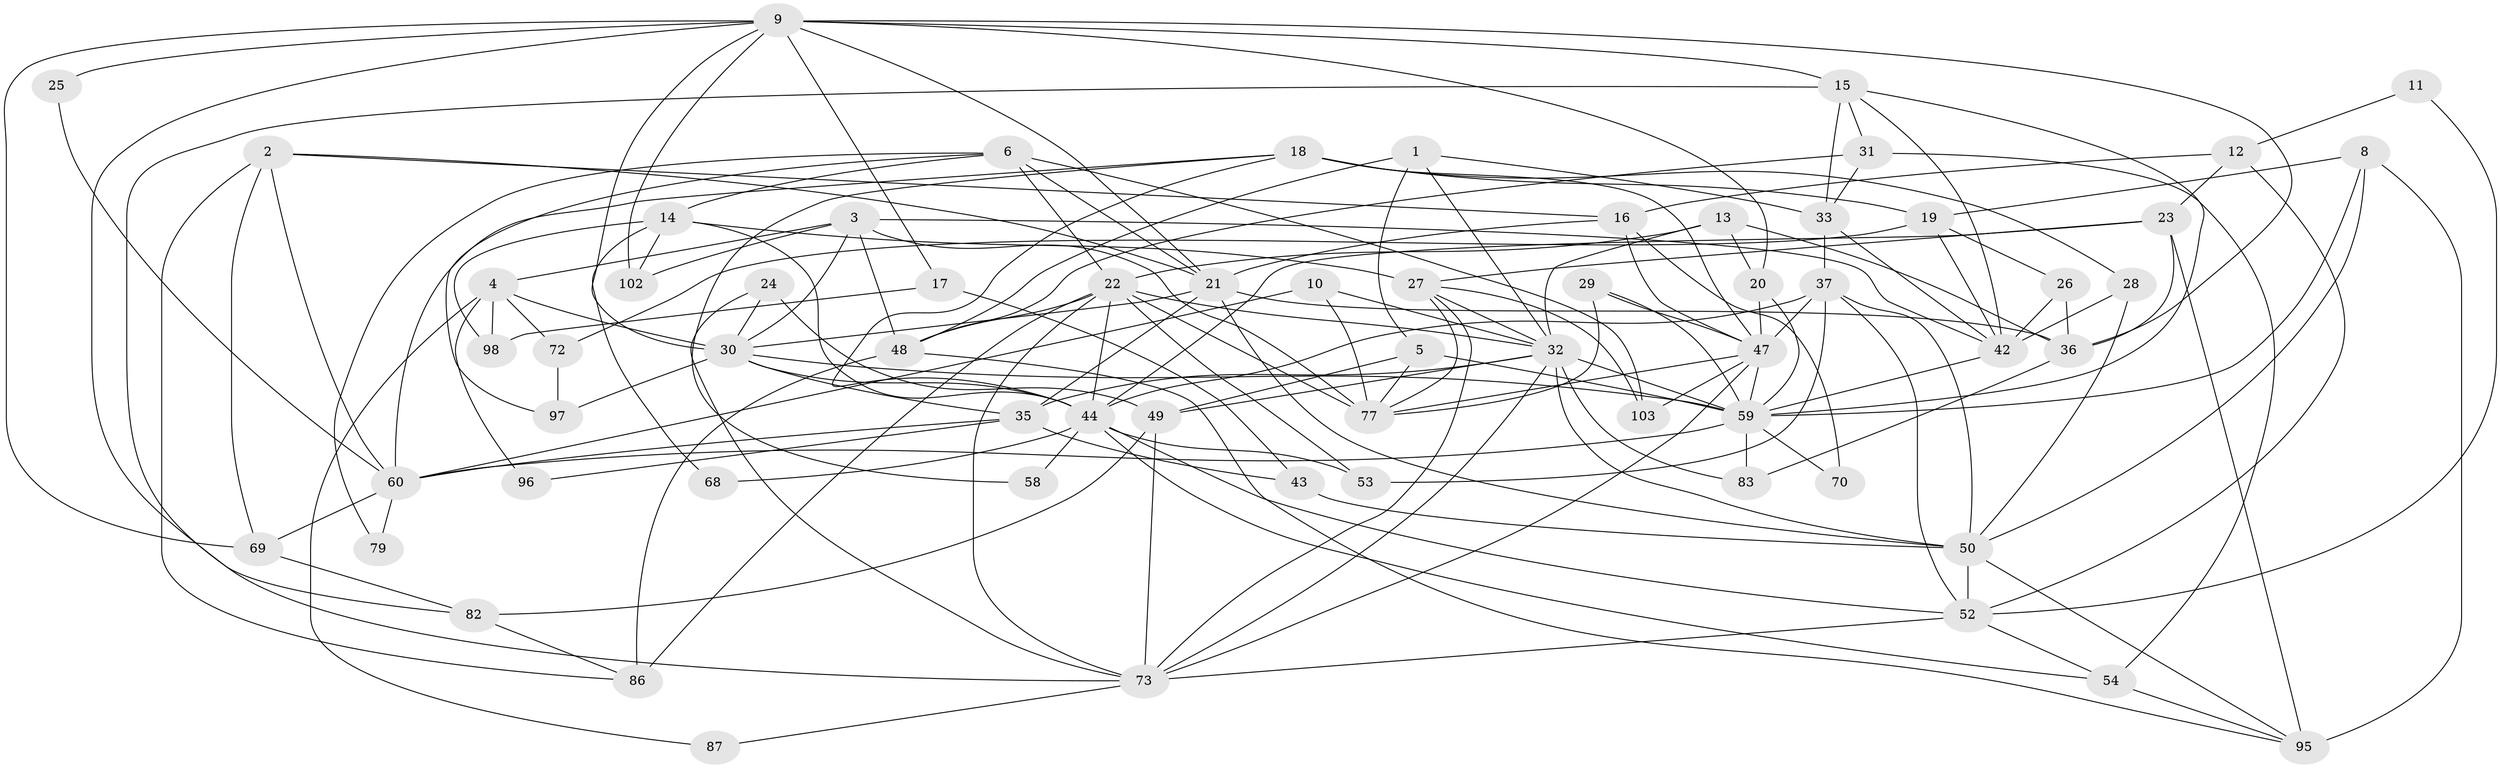// original degree distribution, {5: 0.17307692307692307, 4: 0.22115384615384615, 6: 0.07692307692307693, 3: 0.33653846153846156, 2: 0.125, 7: 0.038461538461538464, 9: 0.028846153846153848}
// Generated by graph-tools (version 1.1) at 2025/11/02/27/25 16:11:18]
// undirected, 65 vertices, 164 edges
graph export_dot {
graph [start="1"]
  node [color=gray90,style=filled];
  1 [super="+93"];
  2 [super="+64"];
  3;
  4 [super="+7"];
  5;
  6 [super="+67"];
  8;
  9 [super="+71"];
  10 [super="+38"];
  11;
  12;
  13 [super="+81"];
  14 [super="+46"];
  15 [super="+80"];
  16 [super="+94"];
  17;
  18 [super="+88"];
  19 [super="+100"];
  20 [super="+61"];
  21 [super="+40"];
  22 [super="+65"];
  23;
  24;
  25;
  26;
  27 [super="+39"];
  28;
  29 [super="+41"];
  30 [super="+34"];
  31 [super="+76"];
  32 [super="+78"];
  33 [super="+66"];
  35 [super="+92"];
  36 [super="+45"];
  37 [super="+51"];
  42 [super="+57"];
  43 [super="+75"];
  44 [super="+56"];
  47 [super="+74"];
  48 [super="+55"];
  49 [super="+62"];
  50 [super="+85"];
  52 [super="+99"];
  53;
  54 [super="+91"];
  58;
  59 [super="+63"];
  60 [super="+84"];
  68;
  69;
  70;
  72 [super="+101"];
  73 [super="+104"];
  77 [super="+89"];
  79;
  82 [super="+90"];
  83;
  86;
  87;
  95;
  96;
  97;
  98;
  102;
  103;
  1 -- 32;
  1 -- 5;
  1 -- 48;
  1 -- 33;
  2 -- 60;
  2 -- 69;
  2 -- 86;
  2 -- 16;
  2 -- 21;
  3 -- 102;
  3 -- 30;
  3 -- 42;
  3 -- 4;
  3 -- 77;
  3 -- 48;
  4 -- 30;
  4 -- 96;
  4 -- 98;
  4 -- 87;
  4 -- 72 [weight=2];
  5 -- 77;
  5 -- 49;
  5 -- 59;
  6 -- 103;
  6 -- 79;
  6 -- 97;
  6 -- 14;
  6 -- 21;
  6 -- 22;
  8 -- 95;
  8 -- 19;
  8 -- 50;
  8 -- 59;
  9 -- 20;
  9 -- 15;
  9 -- 69;
  9 -- 102;
  9 -- 73;
  9 -- 17;
  9 -- 25;
  9 -- 30;
  9 -- 36;
  9 -- 21;
  10 -- 32;
  10 -- 77;
  10 -- 60;
  11 -- 12;
  11 -- 52;
  12 -- 23;
  12 -- 52;
  12 -- 16;
  13 -- 22;
  13 -- 20;
  13 -- 36;
  13 -- 32;
  14 -- 27;
  14 -- 44;
  14 -- 98;
  14 -- 102;
  14 -- 68;
  15 -- 31;
  15 -- 33;
  15 -- 42;
  15 -- 59;
  15 -- 82;
  16 -- 70;
  16 -- 47;
  16 -- 21;
  17 -- 98;
  17 -- 43;
  18 -- 58;
  18 -- 44;
  18 -- 19;
  18 -- 28;
  18 -- 60;
  18 -- 47;
  19 -- 26;
  19 -- 72;
  19 -- 42;
  20 -- 59;
  20 -- 47;
  21 -- 30;
  21 -- 50;
  21 -- 35;
  21 -- 36;
  22 -- 44 [weight=2];
  22 -- 32;
  22 -- 73;
  22 -- 77;
  22 -- 53;
  22 -- 86;
  22 -- 48;
  23 -- 36 [weight=2];
  23 -- 95;
  23 -- 44;
  23 -- 27;
  24 -- 30;
  24 -- 73;
  24 -- 49;
  25 -- 60;
  26 -- 42;
  26 -- 36;
  27 -- 32;
  27 -- 103;
  27 -- 73;
  27 -- 77;
  28 -- 50;
  28 -- 42;
  29 -- 77 [weight=2];
  29 -- 59;
  29 -- 47;
  30 -- 97;
  30 -- 59;
  30 -- 44;
  30 -- 35;
  31 -- 54;
  31 -- 48;
  31 -- 33;
  32 -- 83;
  32 -- 73;
  32 -- 59;
  32 -- 49;
  32 -- 50;
  32 -- 35;
  33 -- 37;
  33 -- 42;
  35 -- 60;
  35 -- 96;
  35 -- 43;
  36 -- 83;
  37 -- 50;
  37 -- 47;
  37 -- 53;
  37 -- 44;
  37 -- 52;
  42 -- 59;
  43 -- 50;
  44 -- 53;
  44 -- 68;
  44 -- 58;
  44 -- 52;
  44 -- 54;
  47 -- 77;
  47 -- 59;
  47 -- 103;
  47 -- 73;
  48 -- 86;
  48 -- 95;
  49 -- 82;
  49 -- 73;
  50 -- 52;
  50 -- 95;
  52 -- 54;
  52 -- 73;
  54 -- 95;
  59 -- 60;
  59 -- 83;
  59 -- 70;
  60 -- 69;
  60 -- 79;
  69 -- 82;
  72 -- 97;
  73 -- 87;
  82 -- 86;
}
